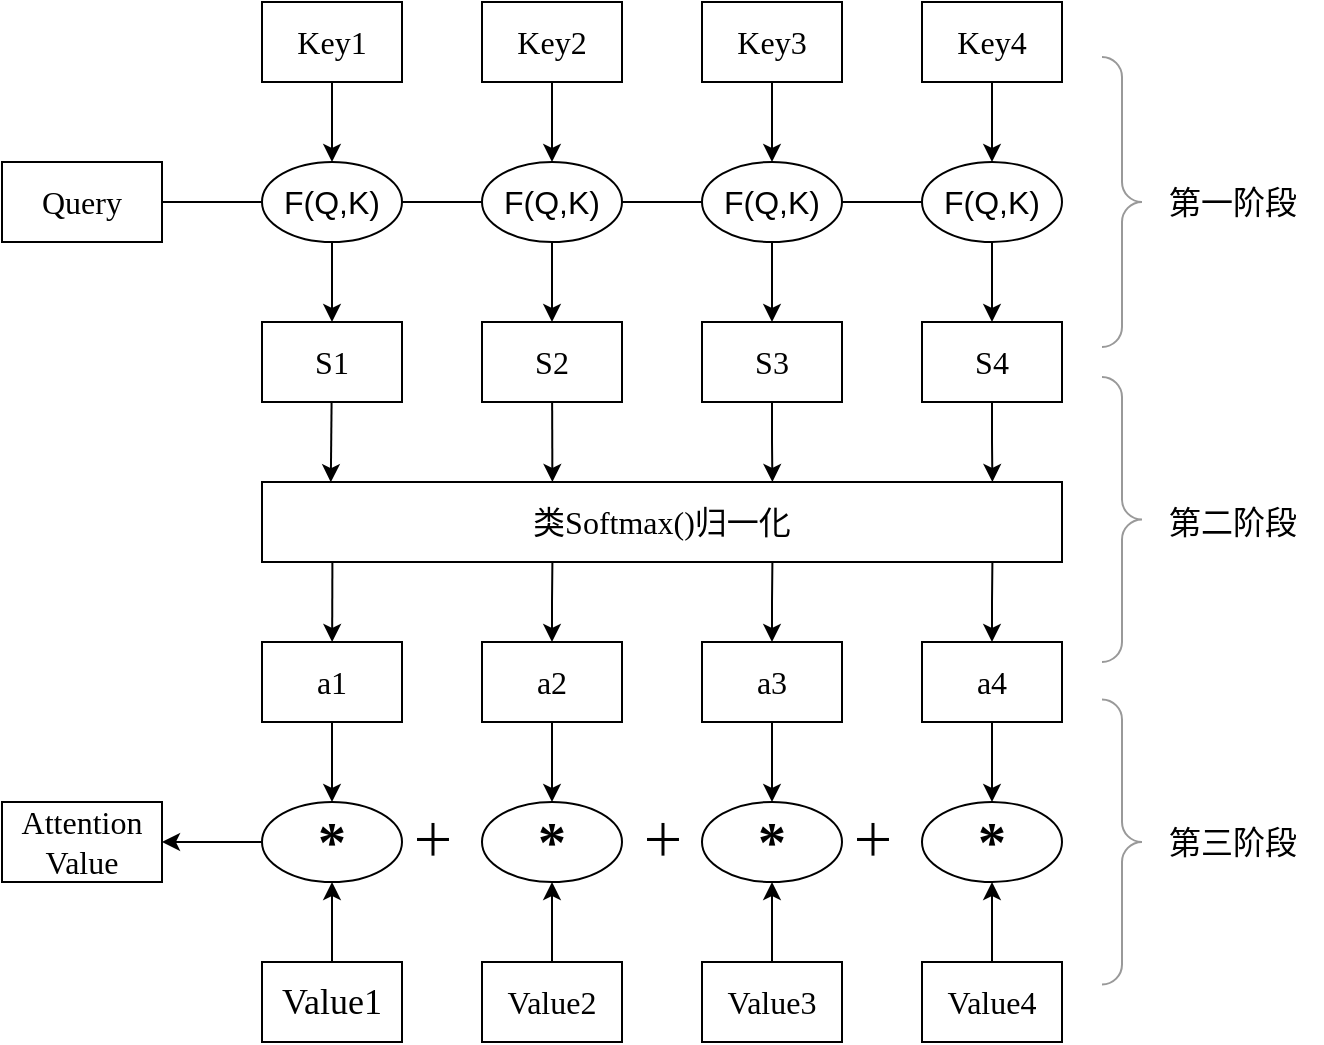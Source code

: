 <mxfile version="26.0.2">
  <diagram name="第 1 页" id="MUjQQaZR9NAU4UTYEStK">
    <mxGraphModel dx="1744" dy="954" grid="1" gridSize="10" guides="1" tooltips="1" connect="1" arrows="1" fold="1" page="1" pageScale="1" pageWidth="827" pageHeight="1169" math="0" shadow="0">
      <root>
        <mxCell id="0" />
        <mxCell id="1" parent="0" />
        <mxCell id="coFCOLkyZQD_x_XOVwAo-2" value="&lt;font face=&quot;Times New Roman&quot; style=&quot;font-size: 16px;&quot;&gt;Query&lt;/font&gt;" style="rounded=0;whiteSpace=wrap;html=1;" vertex="1" parent="1">
          <mxGeometry x="80" y="500" width="80" height="40" as="geometry" />
        </mxCell>
        <mxCell id="coFCOLkyZQD_x_XOVwAo-3" value="&lt;font face=&quot;Times New Roman&quot; style=&quot;font-size: 16px;&quot;&gt;Key1&lt;/font&gt;" style="rounded=0;whiteSpace=wrap;html=1;" vertex="1" parent="1">
          <mxGeometry x="210" y="420" width="70" height="40" as="geometry" />
        </mxCell>
        <mxCell id="coFCOLkyZQD_x_XOVwAo-5" value="&lt;font face=&quot;Times New Roman&quot; style=&quot;font-size: 16px;&quot;&gt;Key2&lt;/font&gt;" style="rounded=0;whiteSpace=wrap;html=1;" vertex="1" parent="1">
          <mxGeometry x="320" y="420" width="70" height="40" as="geometry" />
        </mxCell>
        <mxCell id="coFCOLkyZQD_x_XOVwAo-6" value="&lt;font face=&quot;Times New Roman&quot; style=&quot;font-size: 16px;&quot;&gt;Key3&lt;/font&gt;" style="rounded=0;whiteSpace=wrap;html=1;" vertex="1" parent="1">
          <mxGeometry x="430" y="420" width="70" height="40" as="geometry" />
        </mxCell>
        <mxCell id="coFCOLkyZQD_x_XOVwAo-7" value="&lt;font face=&quot;Times New Roman&quot; style=&quot;font-size: 16px;&quot;&gt;Key4&lt;/font&gt;" style="rounded=0;whiteSpace=wrap;html=1;" vertex="1" parent="1">
          <mxGeometry x="540" y="420" width="70" height="40" as="geometry" />
        </mxCell>
        <mxCell id="coFCOLkyZQD_x_XOVwAo-43" style="edgeStyle=orthogonalEdgeStyle;rounded=0;orthogonalLoop=1;jettySize=auto;html=1;entryX=0.5;entryY=0;entryDx=0;entryDy=0;" edge="1" parent="1" source="coFCOLkyZQD_x_XOVwAo-9" target="coFCOLkyZQD_x_XOVwAo-14">
          <mxGeometry relative="1" as="geometry" />
        </mxCell>
        <mxCell id="coFCOLkyZQD_x_XOVwAo-9" value="&lt;font style=&quot;font-size: 16px;&quot;&gt;F(Q,K)&lt;/font&gt;" style="strokeWidth=1;html=1;shape=mxgraph.flowchart.start_1;whiteSpace=wrap;" vertex="1" parent="1">
          <mxGeometry x="210" y="500" width="70" height="40" as="geometry" />
        </mxCell>
        <mxCell id="coFCOLkyZQD_x_XOVwAo-44" style="edgeStyle=orthogonalEdgeStyle;rounded=0;orthogonalLoop=1;jettySize=auto;html=1;entryX=0.5;entryY=0;entryDx=0;entryDy=0;" edge="1" parent="1" source="coFCOLkyZQD_x_XOVwAo-10" target="coFCOLkyZQD_x_XOVwAo-15">
          <mxGeometry relative="1" as="geometry" />
        </mxCell>
        <mxCell id="coFCOLkyZQD_x_XOVwAo-10" value="&lt;font style=&quot;font-size: 16px;&quot;&gt;F(Q,K)&lt;/font&gt;" style="strokeWidth=1;html=1;shape=mxgraph.flowchart.start_1;whiteSpace=wrap;" vertex="1" parent="1">
          <mxGeometry x="320" y="500" width="70" height="40" as="geometry" />
        </mxCell>
        <mxCell id="coFCOLkyZQD_x_XOVwAo-45" style="edgeStyle=orthogonalEdgeStyle;rounded=0;orthogonalLoop=1;jettySize=auto;html=1;entryX=0.5;entryY=0;entryDx=0;entryDy=0;" edge="1" parent="1" source="coFCOLkyZQD_x_XOVwAo-11" target="coFCOLkyZQD_x_XOVwAo-16">
          <mxGeometry relative="1" as="geometry" />
        </mxCell>
        <mxCell id="coFCOLkyZQD_x_XOVwAo-11" value="&lt;font style=&quot;font-size: 16px;&quot;&gt;F(Q,K)&lt;/font&gt;" style="strokeWidth=1;html=1;shape=mxgraph.flowchart.start_1;whiteSpace=wrap;" vertex="1" parent="1">
          <mxGeometry x="430" y="500" width="70" height="40" as="geometry" />
        </mxCell>
        <mxCell id="coFCOLkyZQD_x_XOVwAo-46" style="edgeStyle=orthogonalEdgeStyle;rounded=0;orthogonalLoop=1;jettySize=auto;html=1;entryX=0.5;entryY=0;entryDx=0;entryDy=0;" edge="1" parent="1" source="coFCOLkyZQD_x_XOVwAo-12" target="coFCOLkyZQD_x_XOVwAo-17">
          <mxGeometry relative="1" as="geometry" />
        </mxCell>
        <mxCell id="coFCOLkyZQD_x_XOVwAo-12" value="&lt;font style=&quot;font-size: 16px;&quot;&gt;F(Q,K)&lt;/font&gt;" style="strokeWidth=1;html=1;shape=mxgraph.flowchart.start_1;whiteSpace=wrap;" vertex="1" parent="1">
          <mxGeometry x="540" y="500" width="70" height="40" as="geometry" />
        </mxCell>
        <mxCell id="coFCOLkyZQD_x_XOVwAo-14" value="&lt;font face=&quot;Times New Roman&quot; style=&quot;font-size: 16px;&quot;&gt;S1&lt;/font&gt;" style="rounded=0;whiteSpace=wrap;html=1;" vertex="1" parent="1">
          <mxGeometry x="210" y="580" width="70" height="40" as="geometry" />
        </mxCell>
        <mxCell id="coFCOLkyZQD_x_XOVwAo-15" value="&lt;font face=&quot;Times New Roman&quot; style=&quot;font-size: 16px;&quot;&gt;S2&lt;/font&gt;" style="rounded=0;whiteSpace=wrap;html=1;" vertex="1" parent="1">
          <mxGeometry x="320" y="580" width="70" height="40" as="geometry" />
        </mxCell>
        <mxCell id="coFCOLkyZQD_x_XOVwAo-16" value="&lt;font face=&quot;Times New Roman&quot; style=&quot;font-size: 16px;&quot;&gt;S3&lt;/font&gt;" style="rounded=0;whiteSpace=wrap;html=1;" vertex="1" parent="1">
          <mxGeometry x="430" y="580" width="70" height="40" as="geometry" />
        </mxCell>
        <mxCell id="coFCOLkyZQD_x_XOVwAo-17" value="&lt;font face=&quot;Times New Roman&quot; style=&quot;font-size: 16px;&quot;&gt;S4&lt;/font&gt;" style="rounded=0;whiteSpace=wrap;html=1;" vertex="1" parent="1">
          <mxGeometry x="540" y="580" width="70" height="40" as="geometry" />
        </mxCell>
        <mxCell id="coFCOLkyZQD_x_XOVwAo-18" value="&lt;font face=&quot;Times New Roman&quot; style=&quot;font-size: 16px;&quot;&gt;类Softmax()归一化&lt;/font&gt;" style="rounded=0;whiteSpace=wrap;html=1;" vertex="1" parent="1">
          <mxGeometry x="210" y="660" width="400" height="40" as="geometry" />
        </mxCell>
        <mxCell id="coFCOLkyZQD_x_XOVwAo-19" value="&lt;font face=&quot;Times New Roman&quot; style=&quot;font-size: 16px;&quot;&gt;a1&lt;/font&gt;" style="rounded=0;whiteSpace=wrap;html=1;" vertex="1" parent="1">
          <mxGeometry x="210" y="740" width="70" height="40" as="geometry" />
        </mxCell>
        <mxCell id="coFCOLkyZQD_x_XOVwAo-20" value="&lt;font face=&quot;Times New Roman&quot; style=&quot;font-size: 16px;&quot;&gt;a2&lt;/font&gt;" style="rounded=0;whiteSpace=wrap;html=1;" vertex="1" parent="1">
          <mxGeometry x="320" y="740" width="70" height="40" as="geometry" />
        </mxCell>
        <mxCell id="coFCOLkyZQD_x_XOVwAo-21" value="&lt;font face=&quot;Times New Roman&quot; style=&quot;font-size: 16px;&quot;&gt;a3&lt;/font&gt;" style="rounded=0;whiteSpace=wrap;html=1;" vertex="1" parent="1">
          <mxGeometry x="430" y="740" width="70" height="40" as="geometry" />
        </mxCell>
        <mxCell id="coFCOLkyZQD_x_XOVwAo-22" value="&lt;font face=&quot;Times New Roman&quot; style=&quot;font-size: 16px;&quot;&gt;a4&lt;/font&gt;" style="rounded=0;whiteSpace=wrap;html=1;" vertex="1" parent="1">
          <mxGeometry x="540" y="740" width="70" height="40" as="geometry" />
        </mxCell>
        <mxCell id="coFCOLkyZQD_x_XOVwAo-23" value="&lt;font face=&quot;Times New Roman&quot; style=&quot;font-size: 28px;&quot;&gt;&lt;b style=&quot;line-height: 100%;&quot;&gt;*&lt;/b&gt;&lt;/font&gt;" style="strokeWidth=1;html=1;shape=mxgraph.flowchart.start_1;whiteSpace=wrap;align=center;" vertex="1" parent="1">
          <mxGeometry x="210" y="820" width="70" height="40" as="geometry" />
        </mxCell>
        <mxCell id="coFCOLkyZQD_x_XOVwAo-24" value="&lt;b style=&quot;font-family: &amp;quot;Times New Roman&amp;quot;; font-size: 28px; line-height: 28px;&quot;&gt;*&lt;/b&gt;" style="strokeWidth=1;html=1;shape=mxgraph.flowchart.start_1;whiteSpace=wrap;" vertex="1" parent="1">
          <mxGeometry x="320" y="820" width="70" height="40" as="geometry" />
        </mxCell>
        <mxCell id="coFCOLkyZQD_x_XOVwAo-25" value="&lt;b style=&quot;font-family: &amp;quot;Times New Roman&amp;quot;; font-size: 28px; line-height: 28px;&quot;&gt;*&lt;/b&gt;" style="strokeWidth=1;html=1;shape=mxgraph.flowchart.start_1;whiteSpace=wrap;" vertex="1" parent="1">
          <mxGeometry x="430" y="820" width="70" height="40" as="geometry" />
        </mxCell>
        <mxCell id="coFCOLkyZQD_x_XOVwAo-26" value="&lt;b style=&quot;font-family: &amp;quot;Times New Roman&amp;quot;; font-size: 28px; line-height: 28px;&quot;&gt;*&lt;/b&gt;" style="strokeWidth=1;html=1;shape=mxgraph.flowchart.start_1;whiteSpace=wrap;" vertex="1" parent="1">
          <mxGeometry x="540" y="820" width="70" height="40" as="geometry" />
        </mxCell>
        <mxCell id="coFCOLkyZQD_x_XOVwAo-27" value="&lt;font face=&quot;Times New Roman&quot; style=&quot;font-size: 18px;&quot;&gt;Value1&lt;/font&gt;" style="rounded=0;whiteSpace=wrap;html=1;" vertex="1" parent="1">
          <mxGeometry x="210" y="900" width="70" height="40" as="geometry" />
        </mxCell>
        <mxCell id="coFCOLkyZQD_x_XOVwAo-28" value="&lt;font face=&quot;Times New Roman&quot; style=&quot;font-size: 16px;&quot;&gt;Value2&lt;/font&gt;" style="rounded=0;whiteSpace=wrap;html=1;" vertex="1" parent="1">
          <mxGeometry x="320" y="900" width="70" height="40" as="geometry" />
        </mxCell>
        <mxCell id="coFCOLkyZQD_x_XOVwAo-29" value="&lt;font face=&quot;Times New Roman&quot; style=&quot;font-size: 16px;&quot;&gt;Value3&lt;/font&gt;" style="rounded=0;whiteSpace=wrap;html=1;" vertex="1" parent="1">
          <mxGeometry x="430" y="900" width="70" height="40" as="geometry" />
        </mxCell>
        <mxCell id="coFCOLkyZQD_x_XOVwAo-30" value="&lt;font face=&quot;Times New Roman&quot; style=&quot;font-size: 16px;&quot;&gt;Value4&lt;/font&gt;" style="rounded=0;whiteSpace=wrap;html=1;" vertex="1" parent="1">
          <mxGeometry x="540" y="900" width="70" height="40" as="geometry" />
        </mxCell>
        <mxCell id="coFCOLkyZQD_x_XOVwAo-69" value="" style="rounded=0;orthogonalLoop=1;jettySize=auto;html=1;endArrow=none;endFill=0;startArrow=classic;startFill=1;" edge="1" parent="1" source="coFCOLkyZQD_x_XOVwAo-31" target="coFCOLkyZQD_x_XOVwAo-23">
          <mxGeometry relative="1" as="geometry" />
        </mxCell>
        <mxCell id="coFCOLkyZQD_x_XOVwAo-31" value="&lt;font face=&quot;Times New Roman&quot; style=&quot;font-size: 16px;&quot;&gt;Attention&lt;/font&gt;&lt;div&gt;&lt;font face=&quot;Times New Roman&quot; style=&quot;font-size: 16px;&quot;&gt;Value&lt;/font&gt;&lt;/div&gt;" style="rounded=0;whiteSpace=wrap;html=1;" vertex="1" parent="1">
          <mxGeometry x="80" y="820" width="80" height="40" as="geometry" />
        </mxCell>
        <mxCell id="coFCOLkyZQD_x_XOVwAo-32" value="" style="labelPosition=right;align=left;strokeWidth=1;shape=mxgraph.mockup.markup.curlyBrace;html=1;shadow=0;dashed=0;strokeColor=#999999;direction=south;" vertex="1" parent="1">
          <mxGeometry x="630" y="447.5" width="20" height="145" as="geometry" />
        </mxCell>
        <mxCell id="coFCOLkyZQD_x_XOVwAo-34" value="" style="labelPosition=right;align=left;strokeWidth=1;shape=mxgraph.mockup.markup.curlyBrace;html=1;shadow=0;dashed=0;strokeColor=#999999;direction=south;" vertex="1" parent="1">
          <mxGeometry x="630" y="607.5" width="20" height="142.5" as="geometry" />
        </mxCell>
        <mxCell id="coFCOLkyZQD_x_XOVwAo-35" value="" style="labelPosition=right;align=left;strokeWidth=1;shape=mxgraph.mockup.markup.curlyBrace;html=1;shadow=0;dashed=0;strokeColor=#999999;direction=south;" vertex="1" parent="1">
          <mxGeometry x="630" y="768.75" width="20" height="142.5" as="geometry" />
        </mxCell>
        <mxCell id="coFCOLkyZQD_x_XOVwAo-36" value="&lt;font style=&quot;font-size: 16px;&quot;&gt;第一阶段&lt;/font&gt;" style="text;html=1;align=center;verticalAlign=middle;resizable=0;points=[];autosize=1;strokeColor=none;fillColor=none;" vertex="1" parent="1">
          <mxGeometry x="650" y="505" width="90" height="30" as="geometry" />
        </mxCell>
        <mxCell id="coFCOLkyZQD_x_XOVwAo-37" value="&lt;font style=&quot;font-size: 16px;&quot;&gt;第二阶段&lt;/font&gt;" style="text;html=1;align=center;verticalAlign=middle;resizable=0;points=[];autosize=1;strokeColor=none;fillColor=none;" vertex="1" parent="1">
          <mxGeometry x="650" y="665" width="90" height="30" as="geometry" />
        </mxCell>
        <mxCell id="coFCOLkyZQD_x_XOVwAo-38" value="&lt;font style=&quot;font-size: 16px;&quot;&gt;第三阶段&lt;/font&gt;" style="text;html=1;align=center;verticalAlign=middle;resizable=0;points=[];autosize=1;strokeColor=none;fillColor=none;" vertex="1" parent="1">
          <mxGeometry x="650" y="825" width="90" height="30" as="geometry" />
        </mxCell>
        <mxCell id="coFCOLkyZQD_x_XOVwAo-39" style="edgeStyle=orthogonalEdgeStyle;rounded=0;orthogonalLoop=1;jettySize=auto;html=1;entryX=0.5;entryY=0;entryDx=0;entryDy=0;entryPerimeter=0;" edge="1" parent="1" source="coFCOLkyZQD_x_XOVwAo-3" target="coFCOLkyZQD_x_XOVwAo-9">
          <mxGeometry relative="1" as="geometry" />
        </mxCell>
        <mxCell id="coFCOLkyZQD_x_XOVwAo-40" style="edgeStyle=orthogonalEdgeStyle;rounded=0;orthogonalLoop=1;jettySize=auto;html=1;entryX=0.5;entryY=0;entryDx=0;entryDy=0;entryPerimeter=0;" edge="1" parent="1" source="coFCOLkyZQD_x_XOVwAo-5" target="coFCOLkyZQD_x_XOVwAo-10">
          <mxGeometry relative="1" as="geometry" />
        </mxCell>
        <mxCell id="coFCOLkyZQD_x_XOVwAo-41" style="edgeStyle=orthogonalEdgeStyle;rounded=0;orthogonalLoop=1;jettySize=auto;html=1;entryX=0.5;entryY=0;entryDx=0;entryDy=0;entryPerimeter=0;" edge="1" parent="1" source="coFCOLkyZQD_x_XOVwAo-6" target="coFCOLkyZQD_x_XOVwAo-11">
          <mxGeometry relative="1" as="geometry" />
        </mxCell>
        <mxCell id="coFCOLkyZQD_x_XOVwAo-42" style="edgeStyle=orthogonalEdgeStyle;rounded=0;orthogonalLoop=1;jettySize=auto;html=1;entryX=0.5;entryY=0;entryDx=0;entryDy=0;entryPerimeter=0;" edge="1" parent="1" source="coFCOLkyZQD_x_XOVwAo-7" target="coFCOLkyZQD_x_XOVwAo-12">
          <mxGeometry relative="1" as="geometry" />
        </mxCell>
        <mxCell id="coFCOLkyZQD_x_XOVwAo-48" style="rounded=0;orthogonalLoop=1;jettySize=auto;html=1;entryX=0.086;entryY=0.003;entryDx=0;entryDy=0;entryPerimeter=0;" edge="1" parent="1" source="coFCOLkyZQD_x_XOVwAo-14" target="coFCOLkyZQD_x_XOVwAo-18">
          <mxGeometry relative="1" as="geometry" />
        </mxCell>
        <mxCell id="coFCOLkyZQD_x_XOVwAo-50" style="rounded=0;orthogonalLoop=1;jettySize=auto;html=1;entryX=0.363;entryY=0;entryDx=0;entryDy=0;entryPerimeter=0;" edge="1" parent="1" source="coFCOLkyZQD_x_XOVwAo-15" target="coFCOLkyZQD_x_XOVwAo-18">
          <mxGeometry relative="1" as="geometry">
            <mxPoint x="360" y="650" as="targetPoint" />
          </mxGeometry>
        </mxCell>
        <mxCell id="coFCOLkyZQD_x_XOVwAo-51" style="edgeStyle=orthogonalEdgeStyle;rounded=0;orthogonalLoop=1;jettySize=auto;html=1;entryX=0.638;entryY=0;entryDx=0;entryDy=0;entryPerimeter=0;" edge="1" parent="1" source="coFCOLkyZQD_x_XOVwAo-16" target="coFCOLkyZQD_x_XOVwAo-18">
          <mxGeometry relative="1" as="geometry" />
        </mxCell>
        <mxCell id="coFCOLkyZQD_x_XOVwAo-52" style="edgeStyle=orthogonalEdgeStyle;rounded=0;orthogonalLoop=1;jettySize=auto;html=1;entryX=0.913;entryY=0;entryDx=0;entryDy=0;entryPerimeter=0;" edge="1" parent="1" source="coFCOLkyZQD_x_XOVwAo-17" target="coFCOLkyZQD_x_XOVwAo-18">
          <mxGeometry relative="1" as="geometry" />
        </mxCell>
        <mxCell id="coFCOLkyZQD_x_XOVwAo-53" style="edgeStyle=orthogonalEdgeStyle;rounded=0;orthogonalLoop=1;jettySize=auto;html=1;entryX=0.5;entryY=0;entryDx=0;entryDy=0;entryPerimeter=0;" edge="1" parent="1" source="coFCOLkyZQD_x_XOVwAo-19" target="coFCOLkyZQD_x_XOVwAo-23">
          <mxGeometry relative="1" as="geometry" />
        </mxCell>
        <mxCell id="coFCOLkyZQD_x_XOVwAo-54" style="edgeStyle=orthogonalEdgeStyle;rounded=0;orthogonalLoop=1;jettySize=auto;html=1;entryX=0.5;entryY=0;entryDx=0;entryDy=0;entryPerimeter=0;" edge="1" parent="1" source="coFCOLkyZQD_x_XOVwAo-20" target="coFCOLkyZQD_x_XOVwAo-24">
          <mxGeometry relative="1" as="geometry" />
        </mxCell>
        <mxCell id="coFCOLkyZQD_x_XOVwAo-55" style="edgeStyle=orthogonalEdgeStyle;rounded=0;orthogonalLoop=1;jettySize=auto;html=1;entryX=0.5;entryY=0;entryDx=0;entryDy=0;entryPerimeter=0;" edge="1" parent="1" source="coFCOLkyZQD_x_XOVwAo-21" target="coFCOLkyZQD_x_XOVwAo-25">
          <mxGeometry relative="1" as="geometry" />
        </mxCell>
        <mxCell id="coFCOLkyZQD_x_XOVwAo-56" style="edgeStyle=orthogonalEdgeStyle;rounded=0;orthogonalLoop=1;jettySize=auto;html=1;entryX=0.5;entryY=0;entryDx=0;entryDy=0;entryPerimeter=0;" edge="1" parent="1" source="coFCOLkyZQD_x_XOVwAo-22" target="coFCOLkyZQD_x_XOVwAo-26">
          <mxGeometry relative="1" as="geometry" />
        </mxCell>
        <mxCell id="coFCOLkyZQD_x_XOVwAo-57" style="edgeStyle=orthogonalEdgeStyle;rounded=0;orthogonalLoop=1;jettySize=auto;html=1;entryX=0.5;entryY=1;entryDx=0;entryDy=0;entryPerimeter=0;" edge="1" parent="1" source="coFCOLkyZQD_x_XOVwAo-30" target="coFCOLkyZQD_x_XOVwAo-26">
          <mxGeometry relative="1" as="geometry" />
        </mxCell>
        <mxCell id="coFCOLkyZQD_x_XOVwAo-58" style="edgeStyle=orthogonalEdgeStyle;rounded=0;orthogonalLoop=1;jettySize=auto;html=1;entryX=0.5;entryY=1;entryDx=0;entryDy=0;entryPerimeter=0;" edge="1" parent="1" source="coFCOLkyZQD_x_XOVwAo-29" target="coFCOLkyZQD_x_XOVwAo-25">
          <mxGeometry relative="1" as="geometry" />
        </mxCell>
        <mxCell id="coFCOLkyZQD_x_XOVwAo-59" style="edgeStyle=orthogonalEdgeStyle;rounded=0;orthogonalLoop=1;jettySize=auto;html=1;entryX=0.5;entryY=1;entryDx=0;entryDy=0;entryPerimeter=0;" edge="1" parent="1" source="coFCOLkyZQD_x_XOVwAo-28" target="coFCOLkyZQD_x_XOVwAo-24">
          <mxGeometry relative="1" as="geometry" />
        </mxCell>
        <mxCell id="coFCOLkyZQD_x_XOVwAo-60" style="edgeStyle=orthogonalEdgeStyle;rounded=0;orthogonalLoop=1;jettySize=auto;html=1;entryX=0.5;entryY=1;entryDx=0;entryDy=0;entryPerimeter=0;" edge="1" parent="1" source="coFCOLkyZQD_x_XOVwAo-27" target="coFCOLkyZQD_x_XOVwAo-23">
          <mxGeometry relative="1" as="geometry" />
        </mxCell>
        <mxCell id="coFCOLkyZQD_x_XOVwAo-61" style="rounded=0;orthogonalLoop=1;jettySize=auto;html=1;entryX=0.088;entryY=1;entryDx=0;entryDy=0;entryPerimeter=0;endArrow=none;endFill=0;startArrow=classic;startFill=1;" edge="1" parent="1" source="coFCOLkyZQD_x_XOVwAo-19" target="coFCOLkyZQD_x_XOVwAo-18">
          <mxGeometry relative="1" as="geometry" />
        </mxCell>
        <mxCell id="coFCOLkyZQD_x_XOVwAo-62" style="edgeStyle=orthogonalEdgeStyle;rounded=0;orthogonalLoop=1;jettySize=auto;html=1;entryX=0.363;entryY=1;entryDx=0;entryDy=0;entryPerimeter=0;startArrow=classic;startFill=1;endArrow=none;endFill=0;" edge="1" parent="1" source="coFCOLkyZQD_x_XOVwAo-20" target="coFCOLkyZQD_x_XOVwAo-18">
          <mxGeometry relative="1" as="geometry" />
        </mxCell>
        <mxCell id="coFCOLkyZQD_x_XOVwAo-63" style="edgeStyle=orthogonalEdgeStyle;rounded=0;orthogonalLoop=1;jettySize=auto;html=1;entryX=0.638;entryY=1;entryDx=0;entryDy=0;entryPerimeter=0;startArrow=classic;startFill=1;endArrow=none;endFill=0;" edge="1" parent="1" source="coFCOLkyZQD_x_XOVwAo-21" target="coFCOLkyZQD_x_XOVwAo-18">
          <mxGeometry relative="1" as="geometry" />
        </mxCell>
        <mxCell id="coFCOLkyZQD_x_XOVwAo-67" style="edgeStyle=orthogonalEdgeStyle;rounded=0;orthogonalLoop=1;jettySize=auto;html=1;entryX=0.913;entryY=1;entryDx=0;entryDy=0;entryPerimeter=0;startArrow=classic;startFill=1;endArrow=none;endFill=0;" edge="1" parent="1" source="coFCOLkyZQD_x_XOVwAo-22" target="coFCOLkyZQD_x_XOVwAo-18">
          <mxGeometry relative="1" as="geometry" />
        </mxCell>
        <mxCell id="coFCOLkyZQD_x_XOVwAo-68" style="rounded=0;orthogonalLoop=1;jettySize=auto;html=1;entryX=0;entryY=0.5;entryDx=0;entryDy=0;entryPerimeter=0;endArrow=none;endFill=0;" edge="1" parent="1" source="coFCOLkyZQD_x_XOVwAo-2" target="coFCOLkyZQD_x_XOVwAo-9">
          <mxGeometry relative="1" as="geometry" />
        </mxCell>
        <mxCell id="coFCOLkyZQD_x_XOVwAo-70" value="&lt;font style=&quot;font-size: 22px;&quot;&gt;＋&lt;/font&gt;" style="text;html=1;align=center;verticalAlign=middle;resizable=0;points=[];autosize=1;strokeColor=none;fillColor=none;" vertex="1" parent="1">
          <mxGeometry x="270" y="820" width="50" height="40" as="geometry" />
        </mxCell>
        <mxCell id="coFCOLkyZQD_x_XOVwAo-71" value="&lt;font style=&quot;font-size: 22px;&quot;&gt;＋&lt;/font&gt;" style="text;html=1;align=center;verticalAlign=middle;resizable=0;points=[];autosize=1;strokeColor=none;fillColor=none;" vertex="1" parent="1">
          <mxGeometry x="385" y="820" width="50" height="40" as="geometry" />
        </mxCell>
        <mxCell id="coFCOLkyZQD_x_XOVwAo-72" value="&lt;font style=&quot;font-size: 22px;&quot;&gt;＋&lt;/font&gt;" style="text;html=1;align=center;verticalAlign=middle;resizable=0;points=[];autosize=1;strokeColor=none;fillColor=none;" vertex="1" parent="1">
          <mxGeometry x="490" y="820" width="50" height="40" as="geometry" />
        </mxCell>
        <mxCell id="coFCOLkyZQD_x_XOVwAo-73" style="edgeStyle=orthogonalEdgeStyle;rounded=0;orthogonalLoop=1;jettySize=auto;html=1;entryX=0;entryY=0.5;entryDx=0;entryDy=0;entryPerimeter=0;endArrow=none;endFill=0;" edge="1" parent="1" source="coFCOLkyZQD_x_XOVwAo-9" target="coFCOLkyZQD_x_XOVwAo-10">
          <mxGeometry relative="1" as="geometry" />
        </mxCell>
        <mxCell id="coFCOLkyZQD_x_XOVwAo-74" style="edgeStyle=orthogonalEdgeStyle;rounded=0;orthogonalLoop=1;jettySize=auto;html=1;entryX=0;entryY=0.5;entryDx=0;entryDy=0;entryPerimeter=0;endArrow=none;endFill=0;" edge="1" parent="1" source="coFCOLkyZQD_x_XOVwAo-10" target="coFCOLkyZQD_x_XOVwAo-11">
          <mxGeometry relative="1" as="geometry" />
        </mxCell>
        <mxCell id="coFCOLkyZQD_x_XOVwAo-75" style="edgeStyle=orthogonalEdgeStyle;rounded=0;orthogonalLoop=1;jettySize=auto;html=1;entryX=0;entryY=0.5;entryDx=0;entryDy=0;entryPerimeter=0;endArrow=none;endFill=0;" edge="1" parent="1" source="coFCOLkyZQD_x_XOVwAo-11" target="coFCOLkyZQD_x_XOVwAo-12">
          <mxGeometry relative="1" as="geometry" />
        </mxCell>
      </root>
    </mxGraphModel>
  </diagram>
</mxfile>
